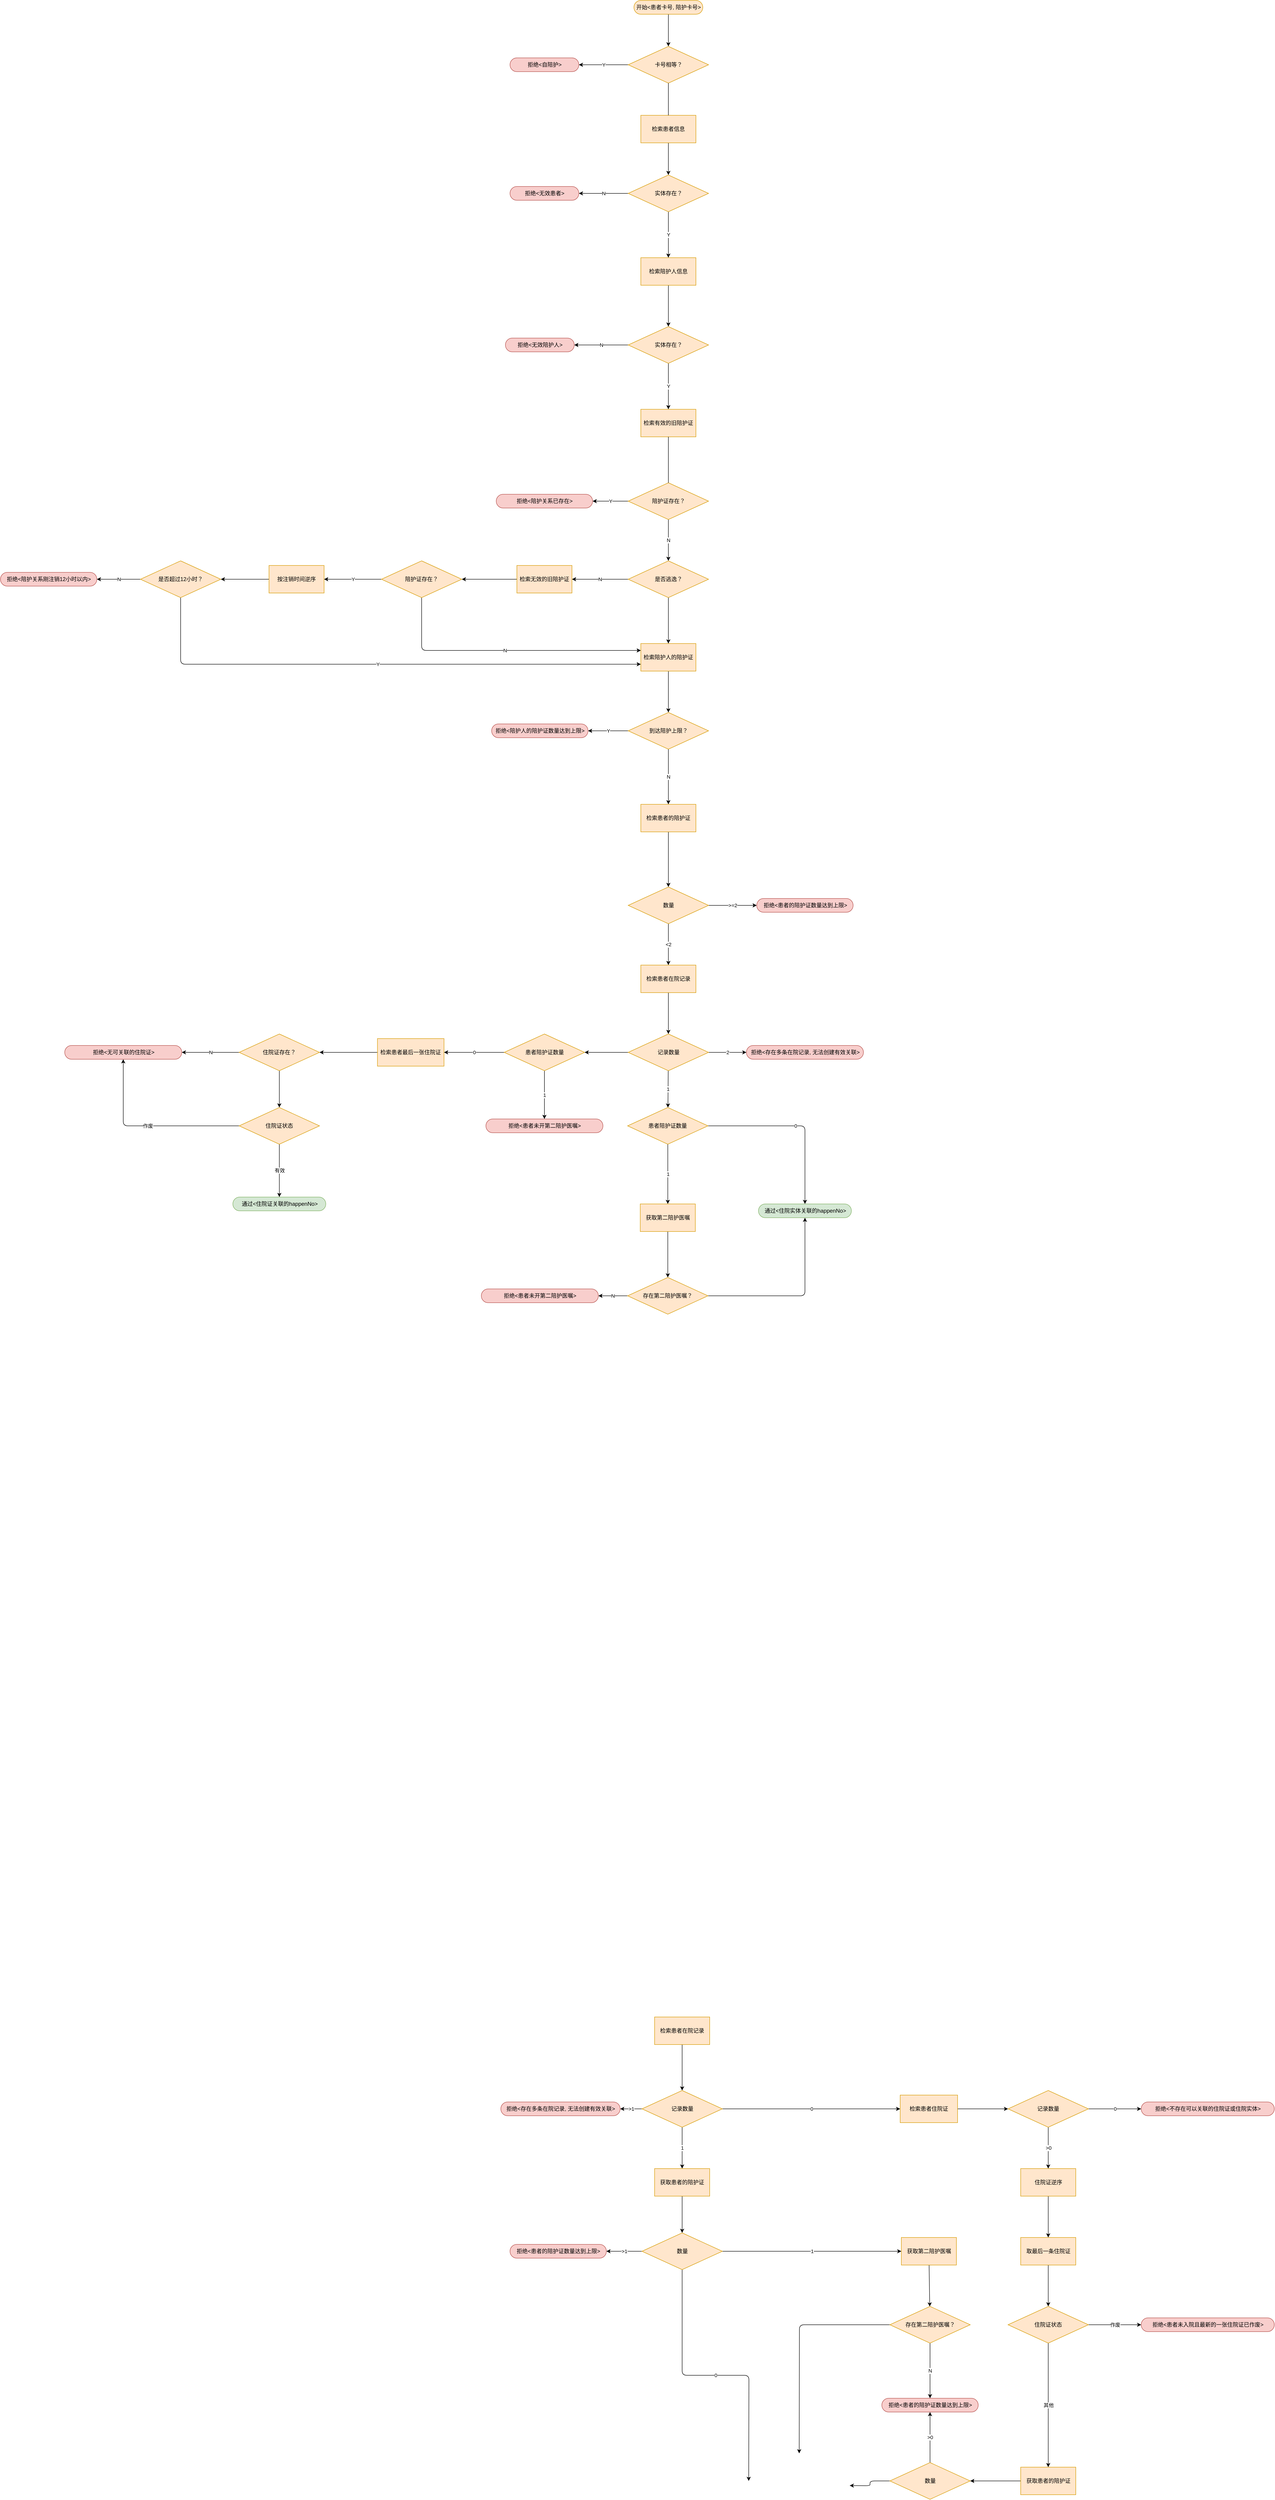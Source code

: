 <mxfile>
    <diagram id="AWQjp3ub72_j4yUvvy9W" name="Page-1">
        <mxGraphModel dx="3195" dy="3017" grid="1" gridSize="10" guides="1" tooltips="1" connect="1" arrows="1" fold="1" page="1" pageScale="1" pageWidth="1920" pageHeight="1200" math="0" shadow="0">
            <root>
                <mxCell id="0"/>
                <mxCell id="1" parent="0"/>
                <mxCell id="6" value="" style="edgeStyle=none;html=1;" parent="1" source="2" target="3" edge="1">
                    <mxGeometry relative="1" as="geometry"/>
                </mxCell>
                <mxCell id="2" value="开始&amp;lt;患者卡号, 陪护卡号&amp;gt;" style="html=1;dashed=0;whitespace=wrap;shape=mxgraph.dfd.start;fillColor=#ffe6cc;strokeColor=#d79b00;" parent="1" vertex="1">
                    <mxGeometry x="430" y="-1290" width="150" height="30" as="geometry"/>
                </mxCell>
                <mxCell id="8" value="Y" style="edgeStyle=none;html=1;" parent="1" source="3" target="7" edge="1">
                    <mxGeometry relative="1" as="geometry"/>
                </mxCell>
                <mxCell id="10" value="" style="edgeStyle=none;html=1;startArrow=none;entryX=0.5;entryY=0;entryDx=0;entryDy=0;" parent="1" source="58" target="60" edge="1">
                    <mxGeometry relative="1" as="geometry"/>
                </mxCell>
                <mxCell id="3" value="卡号相等？" style="rhombus;whiteSpace=wrap;html=1;dashed=0;strokeColor=#d79b00;fillColor=#ffe6cc;" parent="1" vertex="1">
                    <mxGeometry x="417.5" y="-1190" width="175" height="80" as="geometry"/>
                </mxCell>
                <mxCell id="7" value="拒绝&amp;lt;自陪护&amp;gt;" style="html=1;dashed=0;whitespace=wrap;shape=mxgraph.dfd.start;fillColor=#f8cecc;strokeColor=#b85450;" parent="1" vertex="1">
                    <mxGeometry x="160" y="-1165" width="150" height="30" as="geometry"/>
                </mxCell>
                <mxCell id="12" value="" style="edgeStyle=none;html=1;" parent="1" source="9" target="11" edge="1">
                    <mxGeometry relative="1" as="geometry"/>
                </mxCell>
                <mxCell id="9" value="检索陪护人的陪护证" style="whiteSpace=wrap;html=1;dashed=0;strokeColor=#d79b00;fillColor=#ffe6cc;" parent="1" vertex="1">
                    <mxGeometry x="445" y="110" width="120" height="60" as="geometry"/>
                </mxCell>
                <mxCell id="14" value="Y" style="edgeStyle=orthogonalEdgeStyle;html=1;" parent="1" source="11" target="13" edge="1">
                    <mxGeometry relative="1" as="geometry"/>
                </mxCell>
                <mxCell id="16" value="N" style="edgeStyle=none;html=1;" parent="1" source="11" target="90" edge="1">
                    <mxGeometry relative="1" as="geometry">
                        <mxPoint x="540" y="400" as="targetPoint"/>
                    </mxGeometry>
                </mxCell>
                <mxCell id="11" value="到达陪护上限？" style="rhombus;whiteSpace=wrap;html=1;dashed=0;strokeColor=#d79b00;fillColor=#ffe6cc;" parent="1" vertex="1">
                    <mxGeometry x="417.5" y="260" width="175" height="80" as="geometry"/>
                </mxCell>
                <mxCell id="13" value="拒绝&amp;lt;陪护人的陪护证数量达到上限&amp;gt;" style="html=1;dashed=0;whitespace=wrap;shape=mxgraph.dfd.start;fillColor=#f8cecc;strokeColor=#b85450;" parent="1" vertex="1">
                    <mxGeometry x="120" y="285" width="210" height="30" as="geometry"/>
                </mxCell>
                <mxCell id="19" value="拒绝&amp;lt;患者的陪护证数量达到上限&amp;gt;" style="html=1;dashed=0;whitespace=wrap;shape=mxgraph.dfd.start;fillColor=#f8cecc;strokeColor=#b85450;" parent="1" vertex="1">
                    <mxGeometry x="970" y="3930" width="210" height="30" as="geometry"/>
                </mxCell>
                <mxCell id="29" value="" style="edgeStyle=orthogonalEdgeStyle;html=1;" parent="1" source="25" target="27" edge="1">
                    <mxGeometry relative="1" as="geometry"/>
                </mxCell>
                <mxCell id="25" value="检索患者在院记录" style="whiteSpace=wrap;html=1;dashed=0;strokeColor=#d79b00;fillColor=#ffe6cc;" parent="1" vertex="1">
                    <mxGeometry x="475" y="3100" width="120" height="60" as="geometry"/>
                </mxCell>
                <mxCell id="31" value="&amp;gt;1" style="edgeStyle=orthogonalEdgeStyle;html=1;" parent="1" source="27" target="30" edge="1">
                    <mxGeometry relative="1" as="geometry"/>
                </mxCell>
                <mxCell id="33" value="0" style="edgeStyle=orthogonalEdgeStyle;html=1;" parent="1" source="27" target="32" edge="1">
                    <mxGeometry relative="1" as="geometry"/>
                </mxCell>
                <mxCell id="35" value="1" style="edgeStyle=orthogonalEdgeStyle;html=1;entryX=0.5;entryY=0;entryDx=0;entryDy=0;" parent="1" source="27" target="75" edge="1">
                    <mxGeometry relative="1" as="geometry">
                        <mxPoint x="535" y="3430" as="targetPoint"/>
                    </mxGeometry>
                </mxCell>
                <mxCell id="27" value="记录数量" style="rhombus;whiteSpace=wrap;html=1;dashed=0;strokeColor=#d79b00;fillColor=#ffe6cc;" parent="1" vertex="1">
                    <mxGeometry x="447.5" y="3260" width="175" height="80" as="geometry"/>
                </mxCell>
                <mxCell id="30" value="拒绝&amp;lt;存在多条在院记录, 无法创建有效关联&amp;gt;" style="html=1;dashed=0;whitespace=wrap;shape=mxgraph.dfd.start;fillColor=#f8cecc;strokeColor=#b85450;" parent="1" vertex="1">
                    <mxGeometry x="140" y="3285" width="260" height="30" as="geometry"/>
                </mxCell>
                <mxCell id="37" value="" style="edgeStyle=orthogonalEdgeStyle;html=1;" parent="1" source="32" target="36" edge="1">
                    <mxGeometry relative="1" as="geometry"/>
                </mxCell>
                <mxCell id="32" value="检索患者住院证" style="whiteSpace=wrap;html=1;dashed=0;strokeColor=#d79b00;fillColor=#ffe6cc;" parent="1" vertex="1">
                    <mxGeometry x="1010" y="3270" width="125" height="60" as="geometry"/>
                </mxCell>
                <mxCell id="39" value="0" style="edgeStyle=orthogonalEdgeStyle;html=1;" parent="1" source="36" target="38" edge="1">
                    <mxGeometry relative="1" as="geometry"/>
                </mxCell>
                <mxCell id="41" value="&amp;gt;0" style="edgeStyle=orthogonalEdgeStyle;html=1;" parent="1" source="36" target="40" edge="1">
                    <mxGeometry relative="1" as="geometry"/>
                </mxCell>
                <mxCell id="36" value="记录数量" style="rhombus;whiteSpace=wrap;html=1;dashed=0;strokeColor=#d79b00;fillColor=#ffe6cc;" parent="1" vertex="1">
                    <mxGeometry x="1245" y="3260" width="175" height="80" as="geometry"/>
                </mxCell>
                <mxCell id="38" value="拒绝&amp;lt;不存在可以关联的住院证或住院实体&amp;gt;" style="html=1;dashed=0;whitespace=wrap;shape=mxgraph.dfd.start;fillColor=#f8cecc;strokeColor=#b85450;" parent="1" vertex="1">
                    <mxGeometry x="1535" y="3285" width="290" height="30" as="geometry"/>
                </mxCell>
                <mxCell id="43" value="" style="edgeStyle=none;html=1;" parent="1" source="40" target="42" edge="1">
                    <mxGeometry relative="1" as="geometry"/>
                </mxCell>
                <mxCell id="40" value="住院证逆序" style="whiteSpace=wrap;html=1;dashed=0;strokeColor=#d79b00;fillColor=#ffe6cc;" parent="1" vertex="1">
                    <mxGeometry x="1272.5" y="3430" width="120" height="60" as="geometry"/>
                </mxCell>
                <mxCell id="45" value="" style="edgeStyle=none;html=1;" parent="1" source="42" target="44" edge="1">
                    <mxGeometry relative="1" as="geometry"/>
                </mxCell>
                <mxCell id="42" value="取最后一条住院证" style="whiteSpace=wrap;html=1;dashed=0;strokeColor=#d79b00;fillColor=#ffe6cc;" parent="1" vertex="1">
                    <mxGeometry x="1272.5" y="3580" width="120" height="60" as="geometry"/>
                </mxCell>
                <mxCell id="46" value="其他" style="edgeStyle=none;html=1;" parent="1" source="44" target="78" edge="1">
                    <mxGeometry relative="1" as="geometry">
                        <mxPoint x="1150" y="3710" as="targetPoint"/>
                    </mxGeometry>
                </mxCell>
                <mxCell id="49" value="作废" style="edgeStyle=none;html=1;" parent="1" source="44" target="48" edge="1">
                    <mxGeometry relative="1" as="geometry"/>
                </mxCell>
                <mxCell id="44" value="住院证状态" style="rhombus;whiteSpace=wrap;html=1;dashed=0;strokeColor=#d79b00;fillColor=#ffe6cc;" parent="1" vertex="1">
                    <mxGeometry x="1245" y="3730" width="175" height="80" as="geometry"/>
                </mxCell>
                <mxCell id="48" value="拒绝&amp;lt;患者未入院且最新的一张住院证已作废&amp;gt;" style="html=1;dashed=0;whitespace=wrap;shape=mxgraph.dfd.start;fillColor=#f8cecc;strokeColor=#b85450;" parent="1" vertex="1">
                    <mxGeometry x="1535" y="3755" width="290" height="30" as="geometry"/>
                </mxCell>
                <mxCell id="58" value="检索患者信息" style="whiteSpace=wrap;html=1;dashed=0;strokeColor=#d79b00;fillColor=#ffe6cc;" parent="1" vertex="1">
                    <mxGeometry x="445" y="-1040" width="120" height="60" as="geometry"/>
                </mxCell>
                <mxCell id="59" value="" style="edgeStyle=none;html=1;endArrow=none;" parent="1" source="3" target="58" edge="1">
                    <mxGeometry relative="1" as="geometry">
                        <mxPoint x="505" y="-1110" as="sourcePoint"/>
                        <mxPoint x="505" y="-730" as="targetPoint"/>
                    </mxGeometry>
                </mxCell>
                <mxCell id="61" value="Y" style="edgeStyle=none;html=1;entryX=0.5;entryY=0;entryDx=0;entryDy=0;" parent="1" source="60" target="65" edge="1">
                    <mxGeometry relative="1" as="geometry"/>
                </mxCell>
                <mxCell id="63" value="N" style="edgeStyle=none;html=1;" parent="1" source="60" target="62" edge="1">
                    <mxGeometry relative="1" as="geometry"/>
                </mxCell>
                <mxCell id="60" value="实体存在？" style="rhombus;whiteSpace=wrap;html=1;dashed=0;strokeColor=#d79b00;fillColor=#ffe6cc;" parent="1" vertex="1">
                    <mxGeometry x="417.5" y="-910" width="175" height="80" as="geometry"/>
                </mxCell>
                <mxCell id="62" value="拒绝&amp;lt;无效患者&amp;gt;" style="html=1;dashed=0;whitespace=wrap;shape=mxgraph.dfd.start;fillColor=#f8cecc;strokeColor=#b85450;" parent="1" vertex="1">
                    <mxGeometry x="160" y="-885" width="150" height="30" as="geometry"/>
                </mxCell>
                <mxCell id="64" value="" style="edgeStyle=none;html=1;startArrow=none;entryX=0.5;entryY=0;entryDx=0;entryDy=0;" parent="1" source="65" target="67" edge="1">
                    <mxGeometry relative="1" as="geometry"/>
                </mxCell>
                <mxCell id="65" value="检索陪护人信息" style="whiteSpace=wrap;html=1;dashed=0;strokeColor=#d79b00;fillColor=#ffe6cc;" parent="1" vertex="1">
                    <mxGeometry x="445" y="-730" width="120" height="60" as="geometry"/>
                </mxCell>
                <mxCell id="66" value="N" style="edgeStyle=none;html=1;" parent="1" source="67" target="68" edge="1">
                    <mxGeometry relative="1" as="geometry"/>
                </mxCell>
                <mxCell id="69" value="N" style="edgeStyle=orthogonalEdgeStyle;html=1;startArrow=none;entryX=0;entryY=0.25;entryDx=0;entryDy=0;exitX=0.5;exitY=1;exitDx=0;exitDy=0;" parent="1" source="162" target="9" edge="1">
                    <mxGeometry relative="1" as="geometry">
                        <mxPoint x="505" y="-50" as="targetPoint"/>
                    </mxGeometry>
                </mxCell>
                <mxCell id="137" value="Y" style="edgeStyle=none;html=1;" parent="1" source="67" target="135" edge="1">
                    <mxGeometry relative="1" as="geometry"/>
                </mxCell>
                <mxCell id="67" value="实体存在？" style="rhombus;whiteSpace=wrap;html=1;dashed=0;strokeColor=#d79b00;fillColor=#ffe6cc;" parent="1" vertex="1">
                    <mxGeometry x="417.5" y="-580" width="175" height="80" as="geometry"/>
                </mxCell>
                <mxCell id="68" value="拒绝&amp;lt;无效陪护人&amp;gt;" style="html=1;dashed=0;whitespace=wrap;shape=mxgraph.dfd.start;fillColor=#f8cecc;strokeColor=#b85450;" parent="1" vertex="1">
                    <mxGeometry x="150" y="-555" width="150" height="30" as="geometry"/>
                </mxCell>
                <mxCell id="73" value="" style="edgeStyle=none;html=1;" parent="1" source="70" target="71" edge="1">
                    <mxGeometry relative="1" as="geometry"/>
                </mxCell>
                <mxCell id="70" value="获取第二陪护医嘱" style="whiteSpace=wrap;html=1;dashed=0;strokeColor=#d79b00;fillColor=#ffe6cc;" parent="1" vertex="1">
                    <mxGeometry x="1012.5" y="3580" width="120" height="60" as="geometry"/>
                </mxCell>
                <mxCell id="82" value="N" style="edgeStyle=orthogonalEdgeStyle;html=1;" parent="1" source="71" target="19" edge="1">
                    <mxGeometry relative="1" as="geometry"/>
                </mxCell>
                <mxCell id="85" style="edgeStyle=orthogonalEdgeStyle;html=1;exitX=0;exitY=0.5;exitDx=0;exitDy=0;" parent="1" source="71" edge="1">
                    <mxGeometry relative="1" as="geometry">
                        <mxPoint x="790" y="4050" as="targetPoint"/>
                    </mxGeometry>
                </mxCell>
                <mxCell id="71" value="存在第二陪护医嘱？" style="rhombus;whiteSpace=wrap;html=1;dashed=0;strokeColor=#d79b00;fillColor=#ffe6cc;" parent="1" vertex="1">
                    <mxGeometry x="987.5" y="3730" width="175" height="80" as="geometry"/>
                </mxCell>
                <mxCell id="77" value="" style="edgeStyle=orthogonalEdgeStyle;html=1;" parent="1" source="75" target="76" edge="1">
                    <mxGeometry relative="1" as="geometry"/>
                </mxCell>
                <mxCell id="75" value="获取患者的陪护证" style="whiteSpace=wrap;html=1;dashed=0;strokeColor=#d79b00;fillColor=#ffe6cc;" parent="1" vertex="1">
                    <mxGeometry x="475" y="3430" width="120" height="60" as="geometry"/>
                </mxCell>
                <mxCell id="81" value="1" style="edgeStyle=orthogonalEdgeStyle;html=1;" parent="1" source="76" target="70" edge="1">
                    <mxGeometry relative="1" as="geometry"/>
                </mxCell>
                <mxCell id="86" value="0" style="edgeStyle=orthogonalEdgeStyle;html=1;exitX=0.5;exitY=1;exitDx=0;exitDy=0;" parent="1" source="76" edge="1">
                    <mxGeometry relative="1" as="geometry">
                        <mxPoint x="680" y="4110" as="targetPoint"/>
                    </mxGeometry>
                </mxCell>
                <mxCell id="88" value="&amp;gt;1" style="edgeStyle=orthogonalEdgeStyle;html=1;" parent="1" source="76" target="87" edge="1">
                    <mxGeometry relative="1" as="geometry"/>
                </mxCell>
                <mxCell id="76" value="数量" style="rhombus;whiteSpace=wrap;html=1;dashed=0;strokeColor=#d79b00;fillColor=#ffe6cc;" parent="1" vertex="1">
                    <mxGeometry x="447.5" y="3570" width="175" height="80" as="geometry"/>
                </mxCell>
                <mxCell id="80" value="" style="edgeStyle=orthogonalEdgeStyle;html=1;" parent="1" source="78" target="79" edge="1">
                    <mxGeometry relative="1" as="geometry"/>
                </mxCell>
                <mxCell id="78" value="获取患者的陪护证" style="whiteSpace=wrap;html=1;dashed=0;strokeColor=#d79b00;fillColor=#ffe6cc;" parent="1" vertex="1">
                    <mxGeometry x="1272.5" y="4080" width="120" height="60" as="geometry"/>
                </mxCell>
                <mxCell id="83" value="&amp;gt;0" style="edgeStyle=orthogonalEdgeStyle;html=1;" parent="1" source="79" target="19" edge="1">
                    <mxGeometry relative="1" as="geometry"/>
                </mxCell>
                <mxCell id="84" style="edgeStyle=orthogonalEdgeStyle;html=1;exitX=0;exitY=0.5;exitDx=0;exitDy=0;" parent="1" source="79" edge="1">
                    <mxGeometry relative="1" as="geometry">
                        <mxPoint x="900" y="4120" as="targetPoint"/>
                    </mxGeometry>
                </mxCell>
                <mxCell id="79" value="数量" style="rhombus;whiteSpace=wrap;html=1;dashed=0;strokeColor=#d79b00;fillColor=#ffe6cc;" parent="1" vertex="1">
                    <mxGeometry x="987.5" y="4070" width="175" height="80" as="geometry"/>
                </mxCell>
                <mxCell id="87" value="拒绝&amp;lt;患者的陪护证数量达到上限&amp;gt;" style="html=1;dashed=0;whitespace=wrap;shape=mxgraph.dfd.start;fillColor=#f8cecc;strokeColor=#b85450;" parent="1" vertex="1">
                    <mxGeometry x="160" y="3595" width="210" height="30" as="geometry"/>
                </mxCell>
                <mxCell id="92" value="" style="edgeStyle=orthogonalEdgeStyle;html=1;" parent="1" source="90" target="91" edge="1">
                    <mxGeometry relative="1" as="geometry"/>
                </mxCell>
                <mxCell id="90" value="检索患者的陪护证" style="whiteSpace=wrap;html=1;dashed=0;strokeColor=#d79b00;fillColor=#ffe6cc;" parent="1" vertex="1">
                    <mxGeometry x="445" y="460" width="120" height="60" as="geometry"/>
                </mxCell>
                <mxCell id="93" value="&amp;gt;=2" style="edgeStyle=orthogonalEdgeStyle;html=1;" parent="1" source="91" target="113" edge="1">
                    <mxGeometry relative="1" as="geometry">
                        <mxPoint x="920" y="680" as="targetPoint"/>
                    </mxGeometry>
                </mxCell>
                <mxCell id="95" value="&amp;lt;2" style="edgeStyle=orthogonalEdgeStyle;html=1;" parent="1" source="91" target="94" edge="1">
                    <mxGeometry relative="1" as="geometry"/>
                </mxCell>
                <mxCell id="91" value="数量" style="rhombus;whiteSpace=wrap;html=1;dashed=0;strokeColor=#d79b00;fillColor=#ffe6cc;" parent="1" vertex="1">
                    <mxGeometry x="417.5" y="640" width="175" height="80" as="geometry"/>
                </mxCell>
                <mxCell id="98" value="" style="edgeStyle=orthogonalEdgeStyle;html=1;" parent="1" source="94" target="97" edge="1">
                    <mxGeometry relative="1" as="geometry"/>
                </mxCell>
                <mxCell id="94" value="&lt;span&gt;检索患者在院记录&lt;/span&gt;" style="whiteSpace=wrap;html=1;dashed=0;strokeColor=#d79b00;fillColor=#ffe6cc;" parent="1" vertex="1">
                    <mxGeometry x="445" y="810" width="120" height="60" as="geometry"/>
                </mxCell>
                <mxCell id="101" value="2" style="edgeStyle=orthogonalEdgeStyle;html=1;" parent="1" source="97" target="100" edge="1">
                    <mxGeometry relative="1" as="geometry"/>
                </mxCell>
                <mxCell id="104" value="1" style="edgeStyle=orthogonalEdgeStyle;html=1;startArrow=none;" parent="1" source="169" target="102" edge="1">
                    <mxGeometry relative="1" as="geometry"/>
                </mxCell>
                <mxCell id="171" value="1" style="edgeStyle=none;html=1;" parent="1" source="97" target="169" edge="1">
                    <mxGeometry relative="1" as="geometry"/>
                </mxCell>
                <mxCell id="176" value="" style="edgeStyle=none;html=1;" edge="1" parent="1" source="97" target="174">
                    <mxGeometry relative="1" as="geometry"/>
                </mxCell>
                <mxCell id="97" value="记录数量" style="rhombus;whiteSpace=wrap;html=1;dashed=0;strokeColor=#d79b00;fillColor=#ffe6cc;" parent="1" vertex="1">
                    <mxGeometry x="417.5" y="960" width="175" height="80" as="geometry"/>
                </mxCell>
                <mxCell id="100" value="拒绝&amp;lt;存在多条在院记录, 无法创建有效关联&amp;gt;" style="html=1;dashed=0;whitespace=wrap;shape=mxgraph.dfd.start;fillColor=#f8cecc;strokeColor=#b85450;" parent="1" vertex="1">
                    <mxGeometry x="675" y="985" width="255" height="30" as="geometry"/>
                </mxCell>
                <mxCell id="105" value="" style="edgeStyle=orthogonalEdgeStyle;html=1;" parent="1" source="102" target="103" edge="1">
                    <mxGeometry relative="1" as="geometry"/>
                </mxCell>
                <mxCell id="102" value="获取第二陪护医嘱" style="whiteSpace=wrap;html=1;dashed=0;strokeColor=#d79b00;fillColor=#ffe6cc;" parent="1" vertex="1">
                    <mxGeometry x="443.75" y="1330" width="120" height="60" as="geometry"/>
                </mxCell>
                <mxCell id="107" value="N" style="edgeStyle=orthogonalEdgeStyle;html=1;" parent="1" source="103" target="106" edge="1">
                    <mxGeometry relative="1" as="geometry"/>
                </mxCell>
                <mxCell id="116" value="" style="edgeStyle=orthogonalEdgeStyle;html=1;" parent="1" source="103" target="115" edge="1">
                    <mxGeometry relative="1" as="geometry"/>
                </mxCell>
                <mxCell id="103" value="存在第二陪护医嘱？" style="rhombus;whiteSpace=wrap;html=1;dashed=0;strokeColor=#d79b00;fillColor=#ffe6cc;" parent="1" vertex="1">
                    <mxGeometry x="416.25" y="1490" width="175" height="80" as="geometry"/>
                </mxCell>
                <mxCell id="106" value="拒绝&amp;lt;患者未开第二陪护医嘱&amp;gt;" style="html=1;dashed=0;whitespace=wrap;shape=mxgraph.dfd.start;fillColor=#f8cecc;strokeColor=#b85450;" parent="1" vertex="1">
                    <mxGeometry x="97.5" y="1515" width="255" height="30" as="geometry"/>
                </mxCell>
                <mxCell id="113" value="拒绝&amp;lt;患者的陪护证数量达到上限&amp;gt;" style="html=1;dashed=0;whitespace=wrap;shape=mxgraph.dfd.start;fillColor=#f8cecc;strokeColor=#b85450;" parent="1" vertex="1">
                    <mxGeometry x="697.5" y="665" width="210" height="30" as="geometry"/>
                </mxCell>
                <mxCell id="115" value="通过&amp;lt;住院实体关联的happenNo&amp;gt;" style="html=1;dashed=0;whitespace=wrap;shape=mxgraph.dfd.start;fillColor=#d5e8d4;strokeColor=#82b366;" parent="1" vertex="1">
                    <mxGeometry x="701.25" y="1330" width="202.5" height="30" as="geometry"/>
                </mxCell>
                <mxCell id="120" style="edgeStyle=orthogonalEdgeStyle;html=1;exitX=0;exitY=0.5;exitDx=0;exitDy=0;" parent="1" source="117" target="118" edge="1">
                    <mxGeometry relative="1" as="geometry"/>
                </mxCell>
                <mxCell id="117" value="检索患者最后一张住院证" style="whiteSpace=wrap;html=1;dashed=0;strokeColor=#d79b00;fillColor=#ffe6cc;" parent="1" vertex="1">
                    <mxGeometry x="-128.75" y="970" width="145" height="60" as="geometry"/>
                </mxCell>
                <mxCell id="121" value="N" style="edgeStyle=orthogonalEdgeStyle;html=1;exitX=0;exitY=0.5;exitDx=0;exitDy=0;" parent="1" source="118" target="119" edge="1">
                    <mxGeometry relative="1" as="geometry"/>
                </mxCell>
                <mxCell id="123" value="" style="edgeStyle=orthogonalEdgeStyle;html=1;" parent="1" source="118" target="122" edge="1">
                    <mxGeometry relative="1" as="geometry"/>
                </mxCell>
                <mxCell id="118" value="住院证存在？" style="rhombus;whiteSpace=wrap;html=1;dashed=0;strokeColor=#d79b00;fillColor=#ffe6cc;" parent="1" vertex="1">
                    <mxGeometry x="-430" y="960" width="175" height="80" as="geometry"/>
                </mxCell>
                <mxCell id="119" value="拒绝&amp;lt;无可关联的住院证&amp;gt;" style="html=1;dashed=0;whitespace=wrap;shape=mxgraph.dfd.start;fillColor=#f8cecc;strokeColor=#b85450;" parent="1" vertex="1">
                    <mxGeometry x="-810" y="985" width="255" height="30" as="geometry"/>
                </mxCell>
                <mxCell id="124" value="作废" style="edgeStyle=orthogonalEdgeStyle;html=1;exitX=0;exitY=0.5;exitDx=0;exitDy=0;" parent="1" source="122" target="119" edge="1">
                    <mxGeometry relative="1" as="geometry"/>
                </mxCell>
                <mxCell id="126" value="有效" style="edgeStyle=orthogonalEdgeStyle;html=1;" parent="1" source="122" target="125" edge="1">
                    <mxGeometry relative="1" as="geometry"/>
                </mxCell>
                <mxCell id="122" value="住院证状态" style="rhombus;whiteSpace=wrap;html=1;dashed=0;strokeColor=#d79b00;fillColor=#ffe6cc;" parent="1" vertex="1">
                    <mxGeometry x="-430" y="1120" width="175" height="80" as="geometry"/>
                </mxCell>
                <mxCell id="125" value="通过&amp;lt;住院证关联的happenNo&amp;gt;" style="html=1;dashed=0;whitespace=wrap;shape=mxgraph.dfd.start;fillColor=#d5e8d4;strokeColor=#82b366;" parent="1" vertex="1">
                    <mxGeometry x="-443.75" y="1315" width="202.5" height="30" as="geometry"/>
                </mxCell>
                <mxCell id="135" value="检索有效的旧陪护证" style="whiteSpace=wrap;html=1;dashed=0;strokeColor=#d79b00;fillColor=#ffe6cc;" parent="1" vertex="1">
                    <mxGeometry x="445" y="-400" width="120" height="60" as="geometry"/>
                </mxCell>
                <mxCell id="142" value="Y" style="edgeStyle=none;html=1;" parent="1" source="139" target="145" edge="1">
                    <mxGeometry relative="1" as="geometry">
                        <mxPoint x="285.0" y="-200.0" as="targetPoint"/>
                    </mxGeometry>
                </mxCell>
                <mxCell id="165" value="N" style="edgeStyle=orthogonalEdgeStyle;html=1;" parent="1" source="139" target="164" edge="1">
                    <mxGeometry relative="1" as="geometry"/>
                </mxCell>
                <mxCell id="139" value="陪护证存在？" style="rhombus;whiteSpace=wrap;html=1;dashed=0;strokeColor=#d79b00;fillColor=#ffe6cc;" parent="1" vertex="1">
                    <mxGeometry x="417.5" y="-240" width="175" height="80" as="geometry"/>
                </mxCell>
                <mxCell id="140" value="" style="edgeStyle=none;html=1;startArrow=none;endArrow=none;" parent="1" source="135" target="139" edge="1">
                    <mxGeometry relative="1" as="geometry">
                        <mxPoint x="505" y="-340" as="sourcePoint"/>
                        <mxPoint x="505" y="-70" as="targetPoint"/>
                    </mxGeometry>
                </mxCell>
                <mxCell id="145" value="拒绝&amp;lt;陪护关系已存在&amp;gt;" style="html=1;dashed=0;whitespace=wrap;shape=mxgraph.dfd.start;fillColor=#f8cecc;strokeColor=#b85450;" parent="1" vertex="1">
                    <mxGeometry x="130" y="-215" width="210" height="30" as="geometry"/>
                </mxCell>
                <mxCell id="155" value="" style="edgeStyle=none;html=1;" parent="1" source="147" target="154" edge="1">
                    <mxGeometry relative="1" as="geometry"/>
                </mxCell>
                <mxCell id="147" value="按注销时间逆序" style="whiteSpace=wrap;html=1;dashed=0;strokeColor=#d79b00;fillColor=#ffe6cc;" parent="1" vertex="1">
                    <mxGeometry x="-365" y="-60" width="120" height="60" as="geometry"/>
                </mxCell>
                <mxCell id="153" value="Y" style="edgeStyle=none;html=1;" parent="1" source="162" target="147" edge="1">
                    <mxGeometry relative="1" as="geometry">
                        <mxPoint x="-420.0" y="-30.0" as="sourcePoint"/>
                    </mxGeometry>
                </mxCell>
                <mxCell id="157" value="N" style="edgeStyle=none;html=1;" parent="1" source="154" target="156" edge="1">
                    <mxGeometry relative="1" as="geometry"/>
                </mxCell>
                <mxCell id="158" value="Y" style="edgeStyle=orthogonalEdgeStyle;html=1;exitX=0.5;exitY=1;exitDx=0;exitDy=0;entryX=0;entryY=0.75;entryDx=0;entryDy=0;" parent="1" source="154" target="9" edge="1">
                    <mxGeometry relative="1" as="geometry"/>
                </mxCell>
                <mxCell id="154" value="是否超过12小时？" style="rhombus;whiteSpace=wrap;html=1;dashed=0;strokeColor=#d79b00;fillColor=#ffe6cc;" parent="1" vertex="1">
                    <mxGeometry x="-645" y="-70" width="175" height="80" as="geometry"/>
                </mxCell>
                <mxCell id="156" value="拒绝&amp;lt;陪护关系刚注销12小时以内&amp;gt;" style="html=1;dashed=0;whitespace=wrap;shape=mxgraph.dfd.start;fillColor=#f8cecc;strokeColor=#b85450;" parent="1" vertex="1">
                    <mxGeometry x="-950" y="-45" width="210" height="30" as="geometry"/>
                </mxCell>
                <mxCell id="167" value="" style="edgeStyle=orthogonalEdgeStyle;html=1;" parent="1" source="159" target="162" edge="1">
                    <mxGeometry relative="1" as="geometry"/>
                </mxCell>
                <mxCell id="159" value="检索无效的旧陪护证" style="whiteSpace=wrap;html=1;dashed=0;strokeColor=#d79b00;fillColor=#ffe6cc;" parent="1" vertex="1">
                    <mxGeometry x="175" y="-60" width="120" height="60" as="geometry"/>
                </mxCell>
                <mxCell id="162" value="陪护证存在？" style="rhombus;whiteSpace=wrap;html=1;dashed=0;strokeColor=#d79b00;fillColor=#ffe6cc;" parent="1" vertex="1">
                    <mxGeometry x="-120" y="-70" width="175" height="80" as="geometry"/>
                </mxCell>
                <mxCell id="166" value="N" style="edgeStyle=orthogonalEdgeStyle;html=1;exitX=0;exitY=0.5;exitDx=0;exitDy=0;" parent="1" source="164" target="159" edge="1">
                    <mxGeometry relative="1" as="geometry"/>
                </mxCell>
                <mxCell id="168" style="edgeStyle=orthogonalEdgeStyle;html=1;exitX=0.5;exitY=1;exitDx=0;exitDy=0;" parent="1" source="164" target="9" edge="1">
                    <mxGeometry relative="1" as="geometry"/>
                </mxCell>
                <mxCell id="164" value="是否逃逸？" style="rhombus;whiteSpace=wrap;html=1;dashed=0;strokeColor=#d79b00;fillColor=#ffe6cc;" parent="1" vertex="1">
                    <mxGeometry x="417.5" y="-70" width="175" height="80" as="geometry"/>
                </mxCell>
                <mxCell id="173" value="0" style="edgeStyle=orthogonalEdgeStyle;html=1;" parent="1" source="169" target="115" edge="1">
                    <mxGeometry relative="1" as="geometry"/>
                </mxCell>
                <mxCell id="169" value="患者陪护证数量" style="rhombus;whiteSpace=wrap;html=1;dashed=0;strokeColor=#d79b00;fillColor=#ffe6cc;" parent="1" vertex="1">
                    <mxGeometry x="416.25" y="1120" width="175" height="80" as="geometry"/>
                </mxCell>
                <mxCell id="177" value="0" style="edgeStyle=none;html=1;exitX=0;exitY=0.5;exitDx=0;exitDy=0;" edge="1" parent="1" source="174" target="117">
                    <mxGeometry relative="1" as="geometry"/>
                </mxCell>
                <mxCell id="180" value="1" style="edgeStyle=none;html=1;" edge="1" parent="1" source="174" target="179">
                    <mxGeometry relative="1" as="geometry"/>
                </mxCell>
                <mxCell id="174" value="患者陪护证数量" style="rhombus;whiteSpace=wrap;html=1;dashed=0;strokeColor=#d79b00;fillColor=#ffe6cc;" vertex="1" parent="1">
                    <mxGeometry x="147.5" y="960" width="175" height="80" as="geometry"/>
                </mxCell>
                <mxCell id="179" value="拒绝&amp;lt;患者未开第二陪护医嘱&amp;gt;" style="html=1;dashed=0;whitespace=wrap;shape=mxgraph.dfd.start;fillColor=#f8cecc;strokeColor=#b85450;" vertex="1" parent="1">
                    <mxGeometry x="107.5" y="1145" width="255" height="30" as="geometry"/>
                </mxCell>
            </root>
        </mxGraphModel>
    </diagram>
</mxfile>